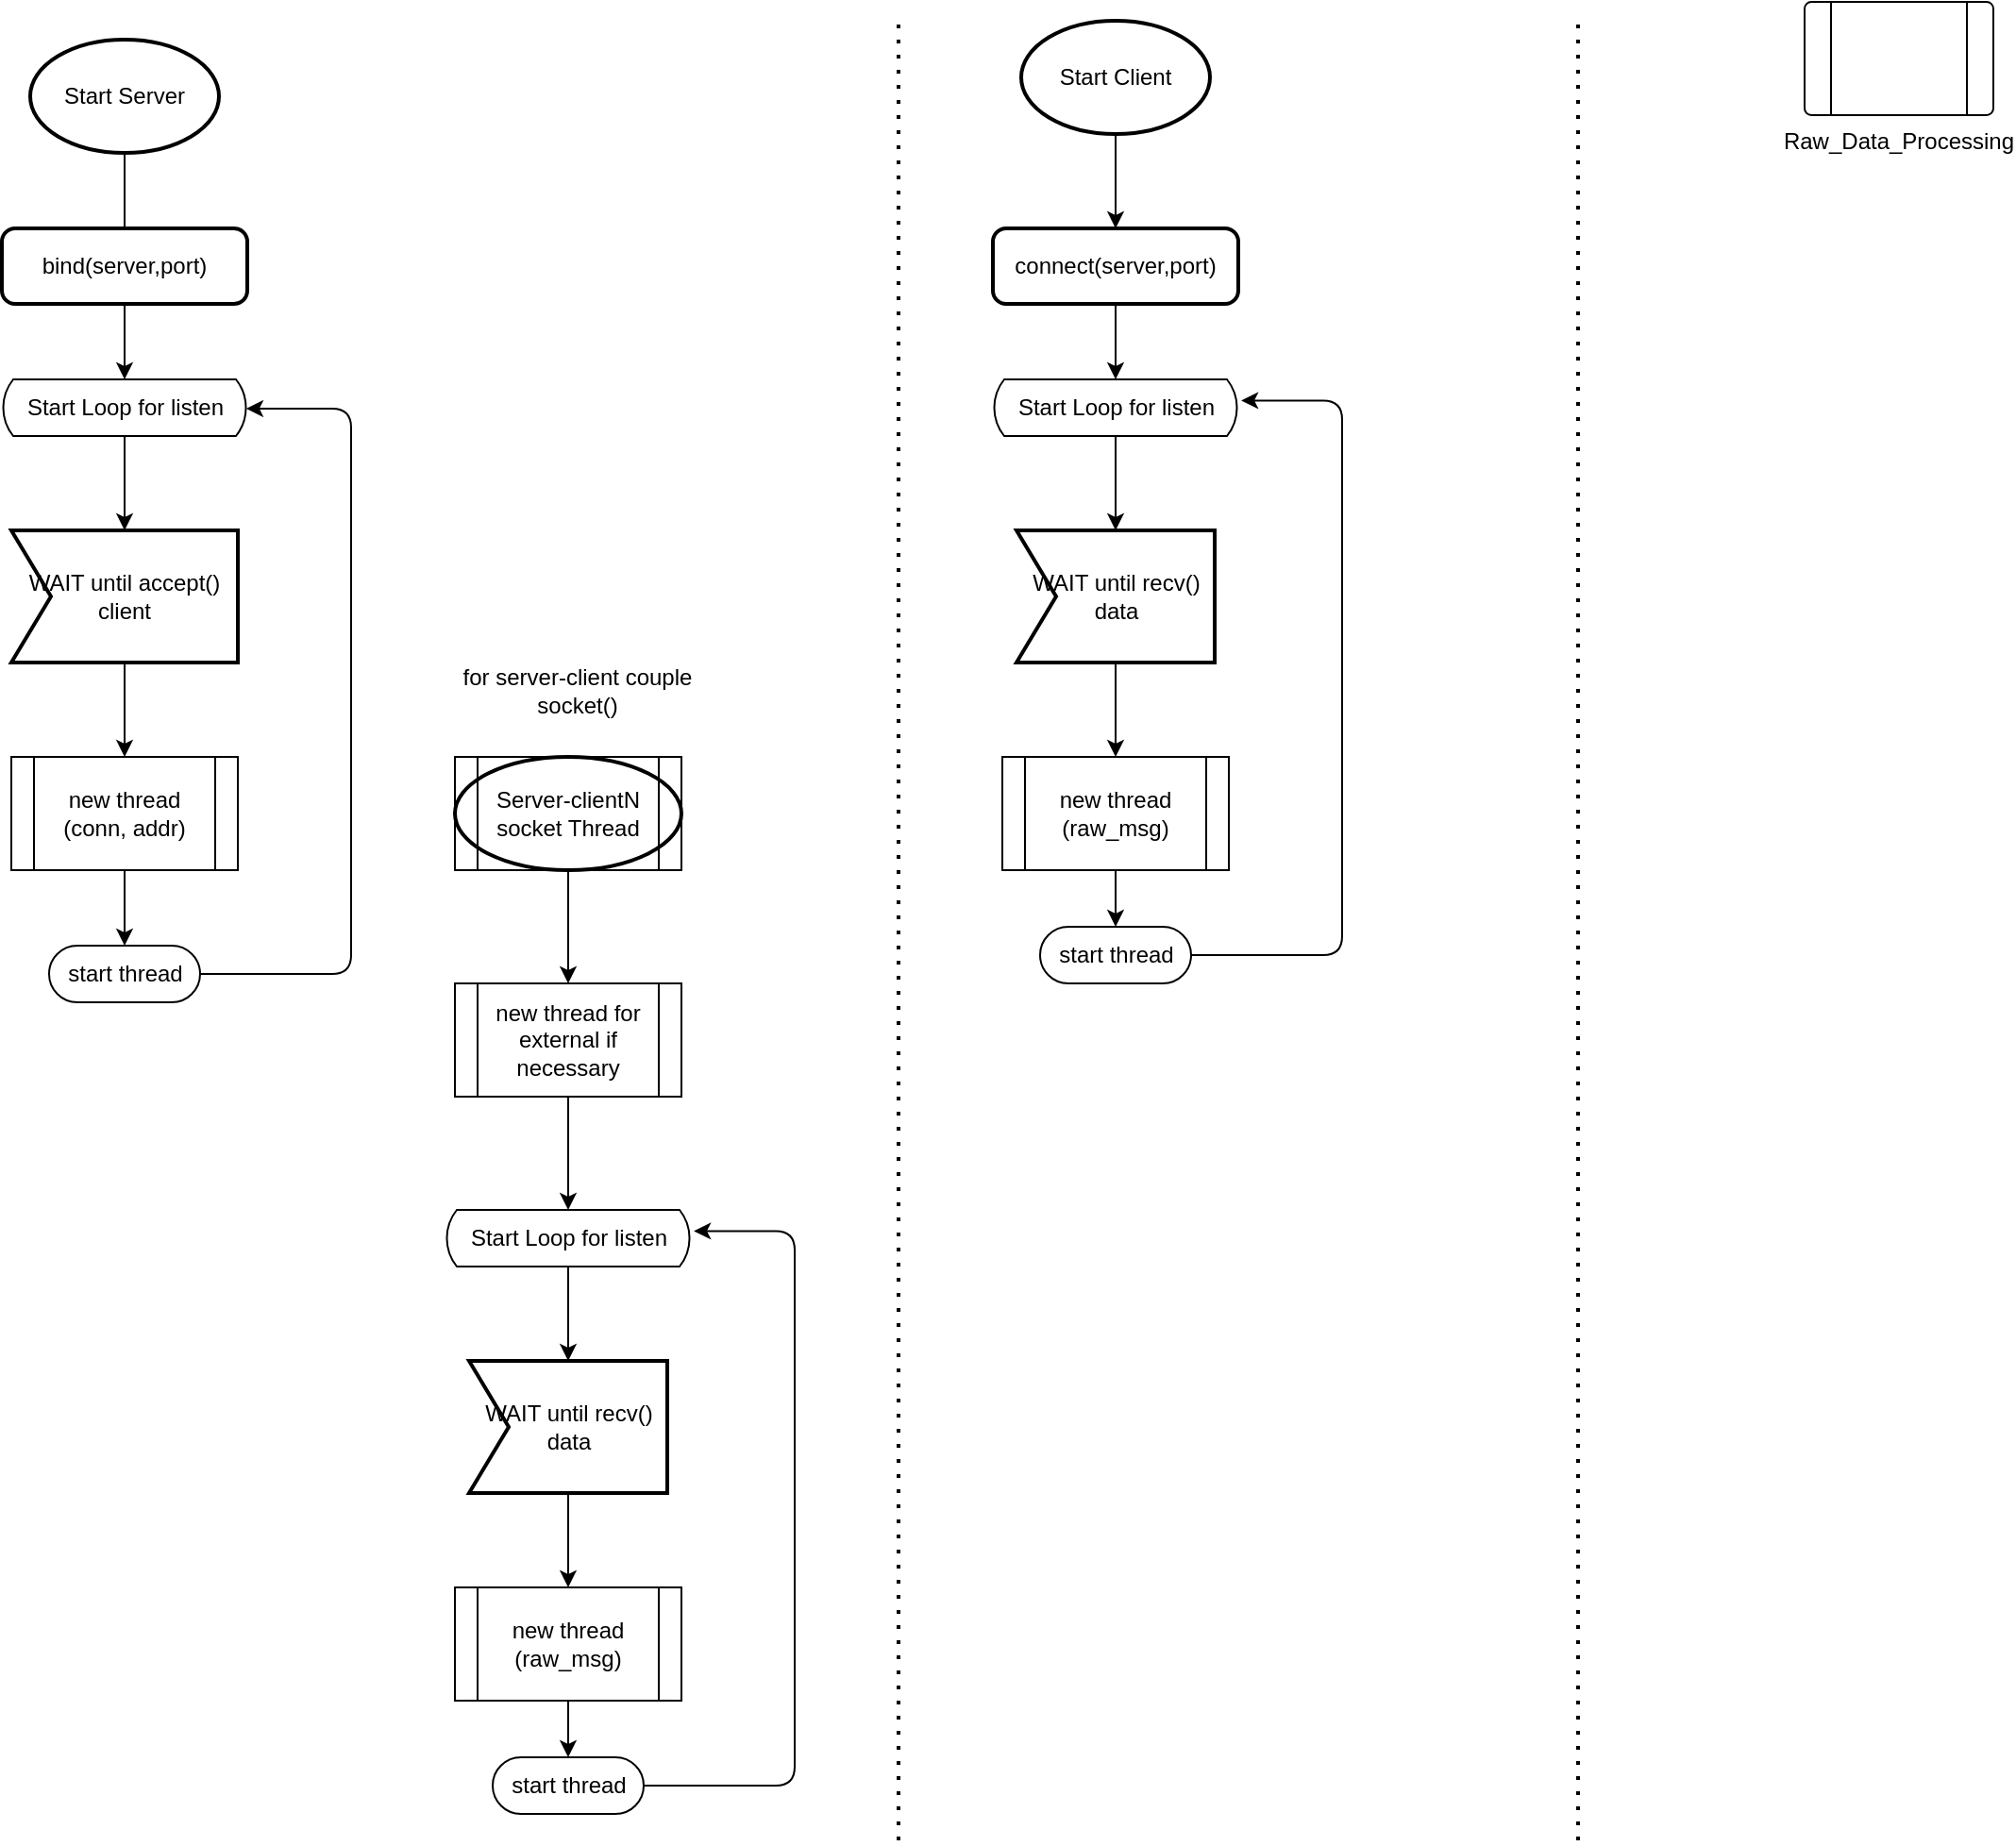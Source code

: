 <mxfile>
    <diagram id="Z96bbByEBsok58uix2BY" name="Server-Client">
        <mxGraphModel dx="2055" dy="1443" grid="1" gridSize="10" guides="1" tooltips="1" connect="1" arrows="1" fold="1" page="1" pageScale="1" pageWidth="850" pageHeight="1100" math="0" shadow="0">
            <root>
                <mxCell id="0"/>
                <mxCell id="1" parent="0"/>
                <mxCell id="8" style="edgeStyle=none;html=1;startArrow=none;" parent="1" source="52" target="7" edge="1">
                    <mxGeometry relative="1" as="geometry"/>
                </mxCell>
                <mxCell id="3" value="Start Server" style="strokeWidth=2;html=1;shape=mxgraph.flowchart.start_1;whiteSpace=wrap;" parent="1" vertex="1">
                    <mxGeometry x="220" y="40" width="100" height="60" as="geometry"/>
                </mxCell>
                <mxCell id="15" style="edgeStyle=none;html=1;entryX=0.5;entryY=0;entryDx=0;entryDy=0;" parent="1" source="4" target="13" edge="1">
                    <mxGeometry relative="1" as="geometry"/>
                </mxCell>
                <mxCell id="4" value="WAIT until accept() client" style="html=1;shape=mxgraph.sysml.accEvent;strokeWidth=2;whiteSpace=wrap;align=center;" parent="1" vertex="1">
                    <mxGeometry x="210" y="300" width="120" height="70" as="geometry"/>
                </mxCell>
                <mxCell id="9" style="edgeStyle=none;html=1;entryX=0.5;entryY=0;entryDx=0;entryDy=0;entryPerimeter=0;" parent="1" source="7" target="4" edge="1">
                    <mxGeometry relative="1" as="geometry"/>
                </mxCell>
                <mxCell id="7" value="Start Loop for listen" style="html=1;dashed=0;whitespace=wrap;shape=mxgraph.dfd.loop" parent="1" vertex="1">
                    <mxGeometry x="205" y="220" width="130" height="30" as="geometry"/>
                </mxCell>
                <mxCell id="12" value="" style="edgeStyle=elbowEdgeStyle;elbow=vertical;endArrow=classic;html=1;exitX=1;exitY=0.5;exitDx=0;exitDy=0;exitPerimeter=0;entryX=0.996;entryY=0.515;entryDx=0;entryDy=0;entryPerimeter=0;" parent="1" source="14" target="7" edge="1">
                    <mxGeometry width="50" height="50" relative="1" as="geometry">
                        <mxPoint x="410" y="280" as="sourcePoint"/>
                        <mxPoint x="460" y="230" as="targetPoint"/>
                        <Array as="points">
                            <mxPoint x="390" y="320"/>
                        </Array>
                    </mxGeometry>
                </mxCell>
                <mxCell id="16" style="edgeStyle=none;html=1;entryX=0.5;entryY=0.5;entryDx=0;entryDy=-15;entryPerimeter=0;" parent="1" source="13" target="14" edge="1">
                    <mxGeometry relative="1" as="geometry"/>
                </mxCell>
                <mxCell id="13" value="new thread (conn, addr)" style="shape=process;whiteSpace=wrap;html=1;backgroundOutline=1;" parent="1" vertex="1">
                    <mxGeometry x="210" y="420" width="120" height="60" as="geometry"/>
                </mxCell>
                <mxCell id="14" value="start thread" style="html=1;dashed=0;whitespace=wrap;shape=mxgraph.dfd.start" parent="1" vertex="1">
                    <mxGeometry x="230" y="520" width="80" height="30" as="geometry"/>
                </mxCell>
                <mxCell id="18" value="for server-client couple socket()" style="text;html=1;strokeColor=none;fillColor=none;align=center;verticalAlign=middle;whiteSpace=wrap;rounded=0;" parent="1" vertex="1">
                    <mxGeometry x="445" y="370" width="130" height="30" as="geometry"/>
                </mxCell>
                <mxCell id="25" style="edgeStyle=none;html=1;exitX=0.5;exitY=1;exitDx=0;exitDy=0;exitPerimeter=0;entryX=0.5;entryY=0;entryDx=0;entryDy=0;entryPerimeter=0;" parent="1" source="19" target="20" edge="1">
                    <mxGeometry relative="1" as="geometry"/>
                </mxCell>
                <mxCell id="19" value="Start Loop for listen" style="html=1;dashed=0;whitespace=wrap;shape=mxgraph.dfd.loop" parent="1" vertex="1">
                    <mxGeometry x="440" y="660" width="130" height="30" as="geometry"/>
                </mxCell>
                <mxCell id="26" style="edgeStyle=none;html=1;entryX=0.5;entryY=0;entryDx=0;entryDy=0;" parent="1" source="20" target="21" edge="1">
                    <mxGeometry relative="1" as="geometry"/>
                </mxCell>
                <mxCell id="20" value="WAIT until recv() data" style="html=1;shape=mxgraph.sysml.accEvent;strokeWidth=2;whiteSpace=wrap;align=center;" parent="1" vertex="1">
                    <mxGeometry x="452.5" y="740" width="105" height="70" as="geometry"/>
                </mxCell>
                <mxCell id="27" style="edgeStyle=none;html=1;exitX=0.5;exitY=1;exitDx=0;exitDy=0;entryX=0.5;entryY=0.5;entryDx=0;entryDy=-15;entryPerimeter=0;" parent="1" source="21" target="22" edge="1">
                    <mxGeometry relative="1" as="geometry"/>
                </mxCell>
                <mxCell id="21" value="new thread (raw_msg)" style="shape=process;whiteSpace=wrap;html=1;backgroundOutline=1;" parent="1" vertex="1">
                    <mxGeometry x="445" y="860" width="120" height="60" as="geometry"/>
                </mxCell>
                <mxCell id="22" value="start thread" style="html=1;dashed=0;whitespace=wrap;shape=mxgraph.dfd.start" parent="1" vertex="1">
                    <mxGeometry x="465" y="950" width="80" height="30" as="geometry"/>
                </mxCell>
                <mxCell id="23" value="" style="edgeStyle=elbowEdgeStyle;elbow=vertical;endArrow=classic;html=1;exitX=1;exitY=0.5;exitDx=0;exitDy=0;exitPerimeter=0;entryX=1.012;entryY=0.373;entryDx=0;entryDy=0;entryPerimeter=0;" parent="1" source="22" target="19" edge="1">
                    <mxGeometry width="50" height="50" relative="1" as="geometry">
                        <mxPoint x="665" y="924.77" as="sourcePoint"/>
                        <mxPoint x="689.48" y="625.22" as="targetPoint"/>
                        <Array as="points">
                            <mxPoint x="625" y="818"/>
                        </Array>
                    </mxGeometry>
                </mxCell>
                <mxCell id="32" style="edgeStyle=none;html=1;" parent="1" source="28" target="19" edge="1">
                    <mxGeometry relative="1" as="geometry"/>
                </mxCell>
                <mxCell id="28" value="new thread for external if necessary" style="shape=process;whiteSpace=wrap;html=1;backgroundOutline=1;" parent="1" vertex="1">
                    <mxGeometry x="445" y="540" width="120" height="60" as="geometry"/>
                </mxCell>
                <mxCell id="30" value="" style="group" parent="1" vertex="1" connectable="0">
                    <mxGeometry x="445" y="420" width="120" height="60" as="geometry"/>
                </mxCell>
                <mxCell id="17" value="Server-clientN socket Thread" style="shape=process;whiteSpace=wrap;html=1;backgroundOutline=1;" parent="30" vertex="1">
                    <mxGeometry width="120" height="60" as="geometry"/>
                </mxCell>
                <mxCell id="29" value="" style="strokeWidth=2;html=1;shape=mxgraph.flowchart.start_1;whiteSpace=wrap;fillColor=none;" parent="30" vertex="1">
                    <mxGeometry width="120" height="60" as="geometry"/>
                </mxCell>
                <mxCell id="31" style="edgeStyle=none;html=1;" parent="1" source="29" target="28" edge="1">
                    <mxGeometry relative="1" as="geometry"/>
                </mxCell>
                <mxCell id="38" style="edgeStyle=none;html=1;" edge="1" parent="1" source="33" target="37">
                    <mxGeometry relative="1" as="geometry"/>
                </mxCell>
                <mxCell id="33" value="Start Client" style="strokeWidth=2;html=1;shape=mxgraph.flowchart.start_1;whiteSpace=wrap;" parent="1" vertex="1">
                    <mxGeometry x="745" y="30" width="100" height="60" as="geometry"/>
                </mxCell>
                <mxCell id="39" style="edgeStyle=none;html=1;entryX=0.5;entryY=0;entryDx=0;entryDy=0;entryPerimeter=0;" edge="1" parent="1" source="37" target="44">
                    <mxGeometry relative="1" as="geometry">
                        <mxPoint x="795" y="220" as="targetPoint"/>
                    </mxGeometry>
                </mxCell>
                <mxCell id="37" value="connect(server,port)" style="rounded=1;whiteSpace=wrap;html=1;absoluteArcSize=1;arcSize=14;strokeWidth=2;" vertex="1" parent="1">
                    <mxGeometry x="730" y="140" width="130" height="40" as="geometry"/>
                </mxCell>
                <mxCell id="43" style="edgeStyle=none;html=1;exitX=0.5;exitY=1;exitDx=0;exitDy=0;exitPerimeter=0;entryX=0.5;entryY=0;entryDx=0;entryDy=0;entryPerimeter=0;" edge="1" parent="1" source="44" target="46">
                    <mxGeometry relative="1" as="geometry"/>
                </mxCell>
                <mxCell id="44" value="Start Loop for listen" style="html=1;dashed=0;whitespace=wrap;shape=mxgraph.dfd.loop" vertex="1" parent="1">
                    <mxGeometry x="730" y="220" width="130" height="30" as="geometry"/>
                </mxCell>
                <mxCell id="45" style="edgeStyle=none;html=1;entryX=0.5;entryY=0;entryDx=0;entryDy=0;" edge="1" parent="1" source="46" target="48">
                    <mxGeometry relative="1" as="geometry"/>
                </mxCell>
                <mxCell id="46" value="WAIT until recv() data" style="html=1;shape=mxgraph.sysml.accEvent;strokeWidth=2;whiteSpace=wrap;align=center;" vertex="1" parent="1">
                    <mxGeometry x="742.5" y="300" width="105" height="70" as="geometry"/>
                </mxCell>
                <mxCell id="47" style="edgeStyle=none;html=1;exitX=0.5;exitY=1;exitDx=0;exitDy=0;entryX=0.5;entryY=0.5;entryDx=0;entryDy=-15;entryPerimeter=0;" edge="1" parent="1" source="48" target="49">
                    <mxGeometry relative="1" as="geometry"/>
                </mxCell>
                <mxCell id="48" value="new thread (raw_msg)" style="shape=process;whiteSpace=wrap;html=1;backgroundOutline=1;" vertex="1" parent="1">
                    <mxGeometry x="735" y="420" width="120" height="60" as="geometry"/>
                </mxCell>
                <mxCell id="49" value="start thread" style="html=1;dashed=0;whitespace=wrap;shape=mxgraph.dfd.start" vertex="1" parent="1">
                    <mxGeometry x="755" y="510" width="80" height="30" as="geometry"/>
                </mxCell>
                <mxCell id="50" value="" style="edgeStyle=elbowEdgeStyle;elbow=vertical;endArrow=classic;html=1;exitX=1;exitY=0.5;exitDx=0;exitDy=0;exitPerimeter=0;entryX=1.012;entryY=0.373;entryDx=0;entryDy=0;entryPerimeter=0;" edge="1" parent="1" source="49" target="44">
                    <mxGeometry width="50" height="50" relative="1" as="geometry">
                        <mxPoint x="955" y="484.77" as="sourcePoint"/>
                        <mxPoint x="979.48" y="185.22" as="targetPoint"/>
                        <Array as="points">
                            <mxPoint x="915" y="378"/>
                        </Array>
                    </mxGeometry>
                </mxCell>
                <mxCell id="52" value="bind(server,port)" style="rounded=1;whiteSpace=wrap;html=1;absoluteArcSize=1;arcSize=14;strokeWidth=2;" vertex="1" parent="1">
                    <mxGeometry x="205" y="140" width="130" height="40" as="geometry"/>
                </mxCell>
                <mxCell id="53" value="" style="edgeStyle=none;html=1;endArrow=none;" edge="1" parent="1" source="3" target="52">
                    <mxGeometry relative="1" as="geometry">
                        <mxPoint x="270" y="100" as="sourcePoint"/>
                        <mxPoint x="270" y="220" as="targetPoint"/>
                    </mxGeometry>
                </mxCell>
                <mxCell id="54" value="" style="endArrow=none;dashed=1;html=1;dashPattern=1 3;strokeWidth=2;" edge="1" parent="1">
                    <mxGeometry width="50" height="50" relative="1" as="geometry">
                        <mxPoint x="680" y="994" as="sourcePoint"/>
                        <mxPoint x="680" y="30" as="targetPoint"/>
                    </mxGeometry>
                </mxCell>
                <mxCell id="56" value="Raw_Data_Processing" style="verticalLabelPosition=bottom;verticalAlign=top;html=1;shape=process;whiteSpace=wrap;rounded=1;size=0.14;arcSize=6;" vertex="1" parent="1">
                    <mxGeometry x="1160" y="20" width="100" height="60" as="geometry"/>
                </mxCell>
                <mxCell id="57" value="" style="endArrow=none;dashed=1;html=1;dashPattern=1 3;strokeWidth=2;" edge="1" parent="1">
                    <mxGeometry width="50" height="50" relative="1" as="geometry">
                        <mxPoint x="1040" y="994.0" as="sourcePoint"/>
                        <mxPoint x="1040" y="30" as="targetPoint"/>
                    </mxGeometry>
                </mxCell>
            </root>
        </mxGraphModel>
    </diagram>
</mxfile>